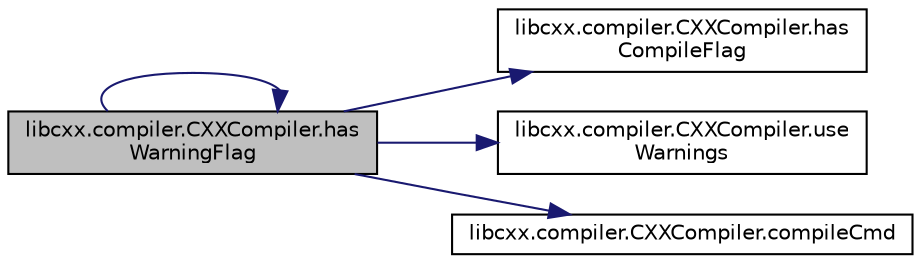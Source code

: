 digraph "libcxx.compiler.CXXCompiler.hasWarningFlag"
{
  edge [fontname="Helvetica",fontsize="10",labelfontname="Helvetica",labelfontsize="10"];
  node [fontname="Helvetica",fontsize="10",shape=record];
  rankdir="LR";
  Node0 [label="libcxx.compiler.CXXCompiler.has\lWarningFlag",height=0.2,width=0.4,color="black", fillcolor="grey75", style="filled", fontcolor="black"];
  Node0 -> Node1 [color="midnightblue",fontsize="10",style="solid",fontname="Helvetica"];
  Node1 [label="libcxx.compiler.CXXCompiler.has\lCompileFlag",height=0.2,width=0.4,color="black", fillcolor="white", style="filled",URL="$classlibcxx_1_1compiler_1_1_c_x_x_compiler.html#a3495c4b8c173d0e71d689bd32b9d13e8"];
  Node0 -> Node2 [color="midnightblue",fontsize="10",style="solid",fontname="Helvetica"];
  Node2 [label="libcxx.compiler.CXXCompiler.use\lWarnings",height=0.2,width=0.4,color="black", fillcolor="white", style="filled",URL="$classlibcxx_1_1compiler_1_1_c_x_x_compiler.html#a17756d1b6fb5033f13684615aa0f9a37"];
  Node0 -> Node3 [color="midnightblue",fontsize="10",style="solid",fontname="Helvetica"];
  Node3 [label="libcxx.compiler.CXXCompiler.compileCmd",height=0.2,width=0.4,color="black", fillcolor="white", style="filled",URL="$classlibcxx_1_1compiler_1_1_c_x_x_compiler.html#ad23427b98b6d1a908d7ca5bef9e242b6"];
  Node0 -> Node0 [color="midnightblue",fontsize="10",style="solid",fontname="Helvetica"];
}
